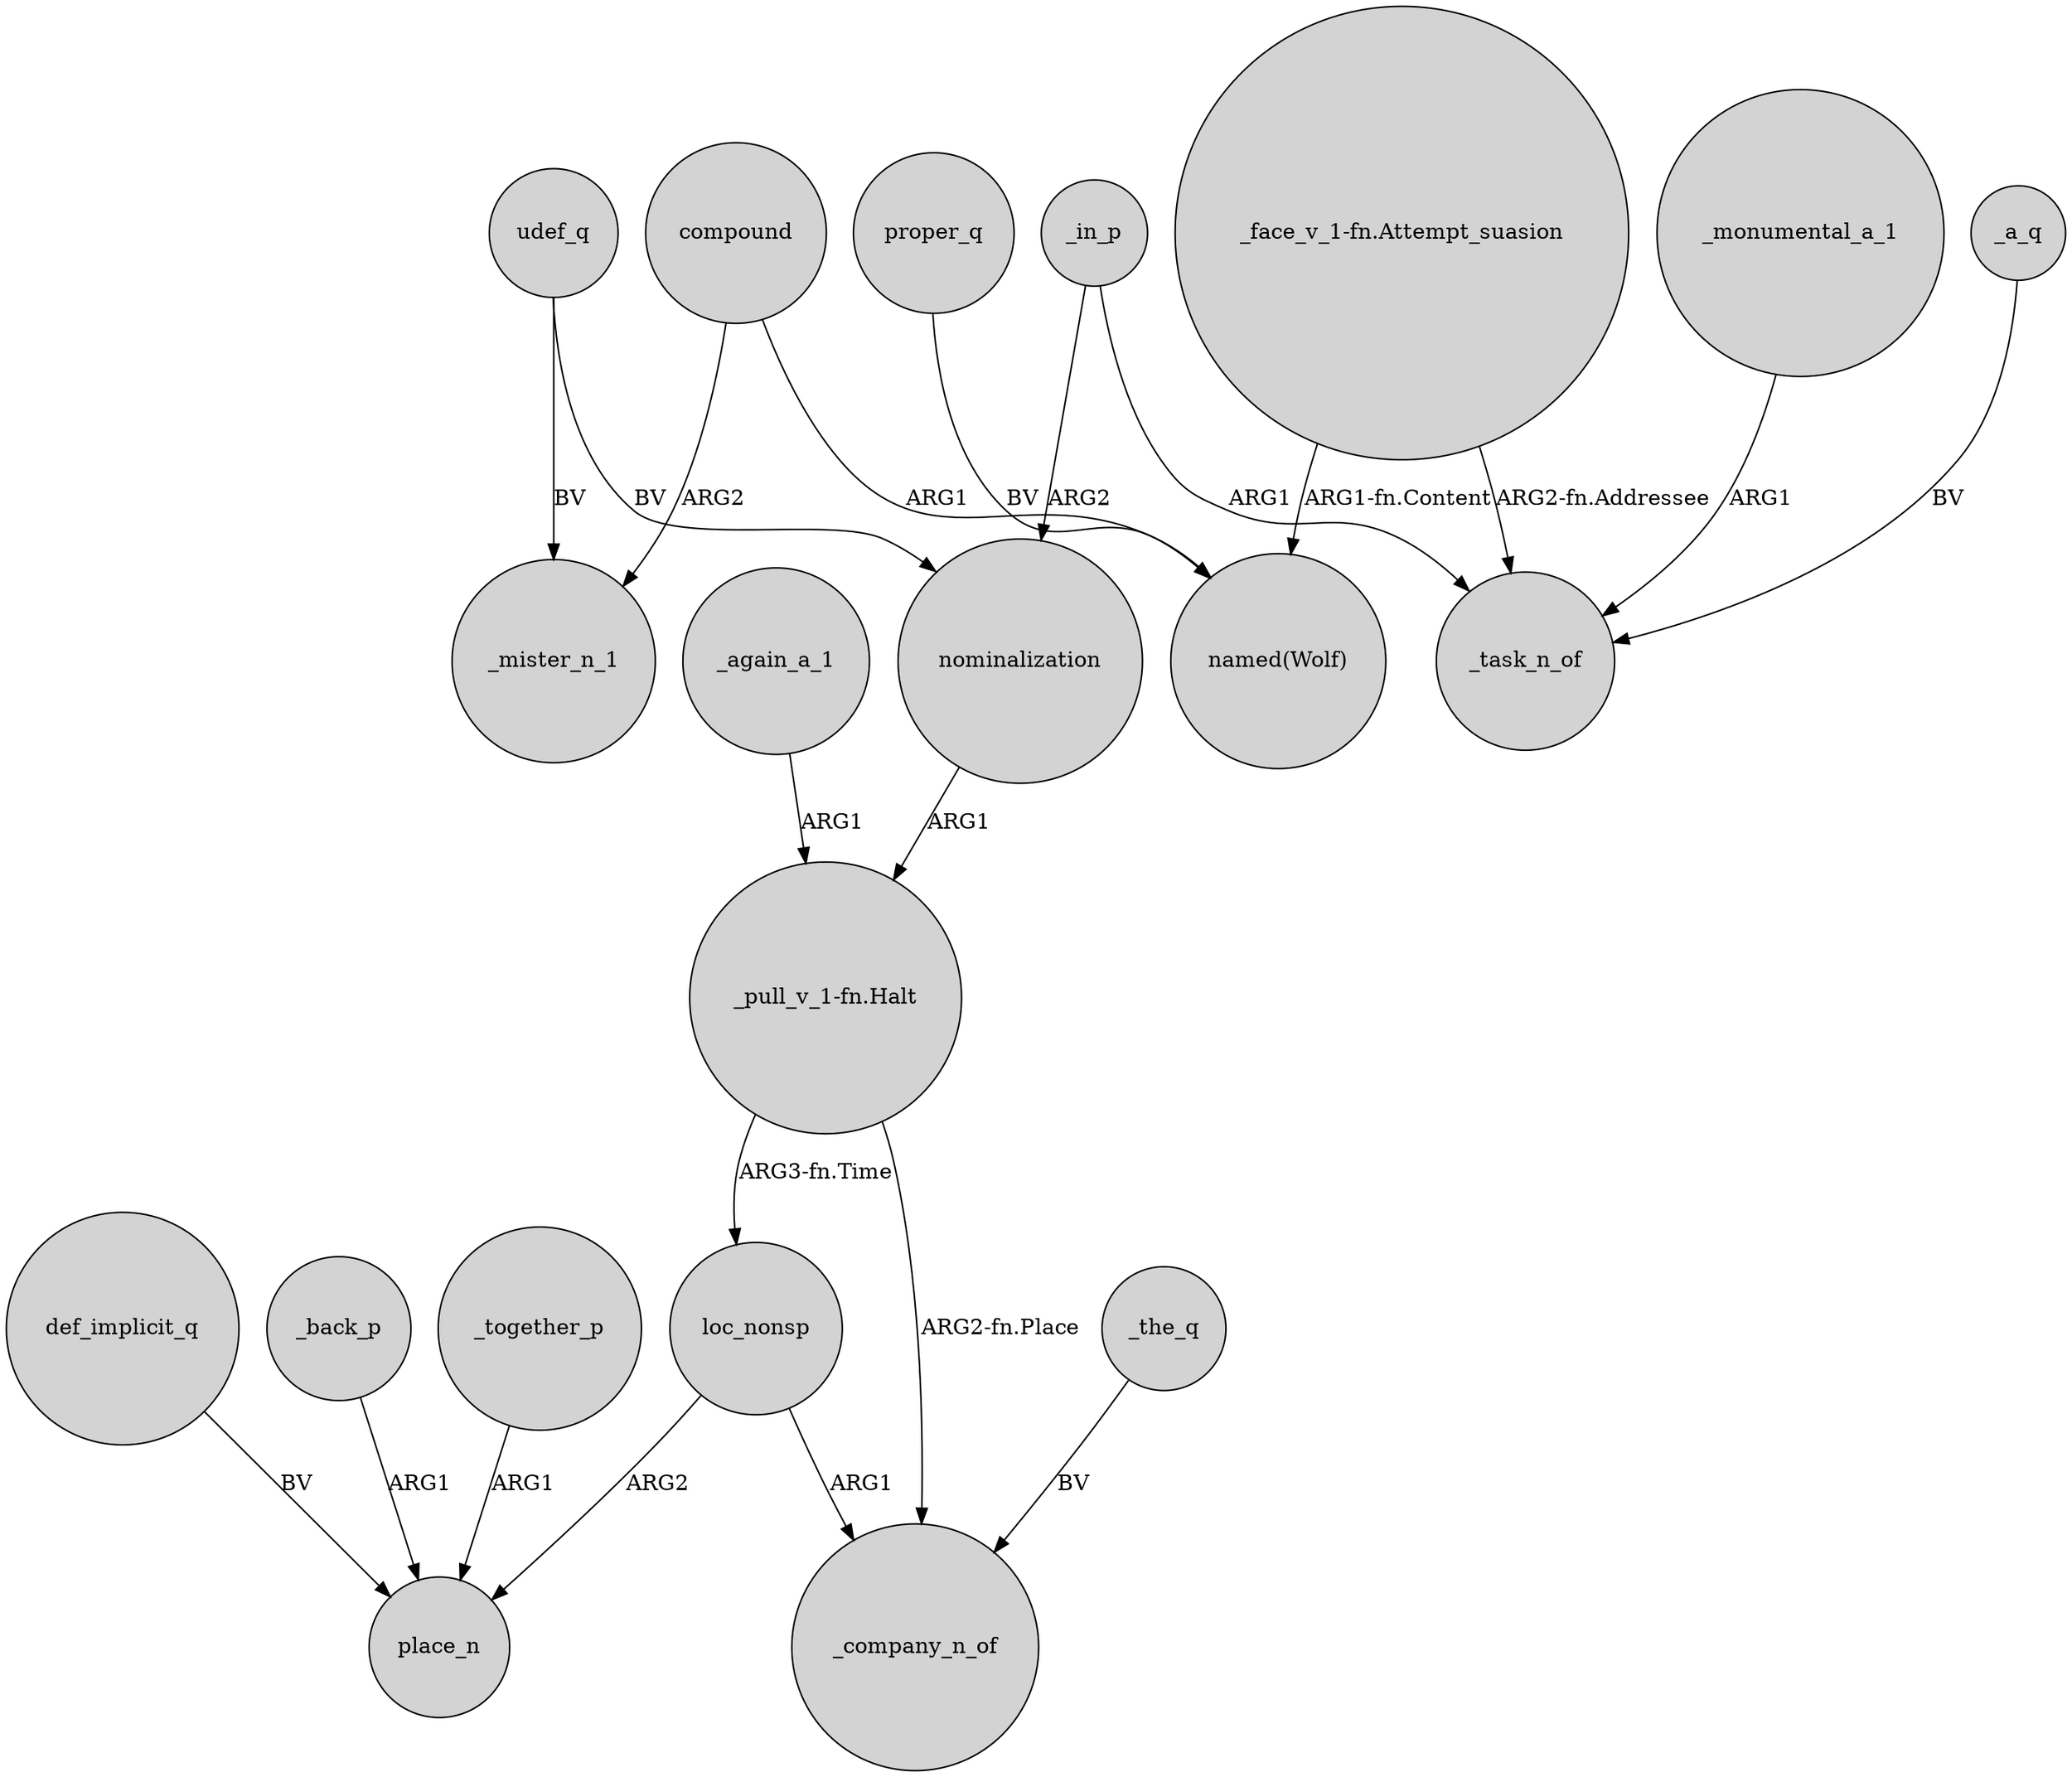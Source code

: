 digraph {
	node [shape=circle style=filled]
	_together_p -> place_n [label=ARG1]
	compound -> _mister_n_1 [label=ARG2]
	"_pull_v_1-fn.Halt" -> loc_nonsp [label="ARG3-fn.Time"]
	def_implicit_q -> place_n [label=BV]
	udef_q -> nominalization [label=BV]
	compound -> "named(Wolf)" [label=ARG1]
	_a_q -> _task_n_of [label=BV]
	nominalization -> "_pull_v_1-fn.Halt" [label=ARG1]
	"_face_v_1-fn.Attempt_suasion" -> "named(Wolf)" [label="ARG1-fn.Content"]
	udef_q -> _mister_n_1 [label=BV]
	_back_p -> place_n [label=ARG1]
	proper_q -> "named(Wolf)" [label=BV]
	"_face_v_1-fn.Attempt_suasion" -> _task_n_of [label="ARG2-fn.Addressee"]
	_monumental_a_1 -> _task_n_of [label=ARG1]
	"_pull_v_1-fn.Halt" -> _company_n_of [label="ARG2-fn.Place"]
	_again_a_1 -> "_pull_v_1-fn.Halt" [label=ARG1]
	loc_nonsp -> place_n [label=ARG2]
	_in_p -> nominalization [label=ARG2]
	_the_q -> _company_n_of [label=BV]
	_in_p -> _task_n_of [label=ARG1]
	loc_nonsp -> _company_n_of [label=ARG1]
}
